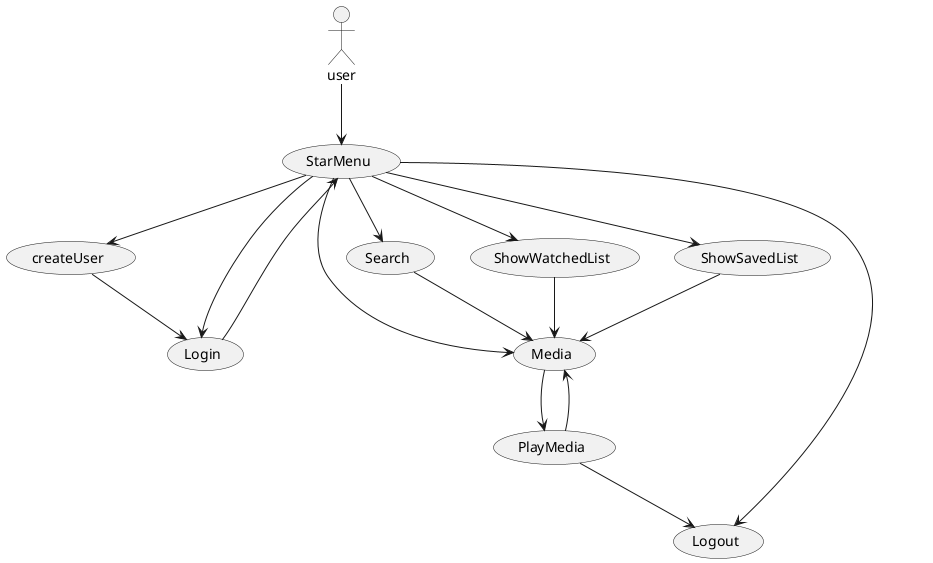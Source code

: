 @startuml
'https://plantuml.com/use-case-diagram

  actor user

  usecase "createUser" as UC3
  usecase "StarMenu" as UC1
  usecase "Login" as UC5
  usecase "Media" as UC2
  usecase "PlayMedia" as UC4
  usecase "Logout" as UC6
  usecase "Search" as UC7
  usecase "ShowWatchedList" as UC8
  usecase "ShowSavedList" as UC9


user --> UC1
UC1 --> UC3
UC3 --> UC5
UC1 --> UC5
UC1 --> UC2
UC2 --> UC4
UC4 --> UC2
UC4 --> UC6
UC1 --> UC6
UC5 --> UC1
UC1 --> UC7
UC1 --> UC8
UC1 --> UC9
UC7 --> UC2
UC8 --> UC2
UC9 --> UC2


@enduml